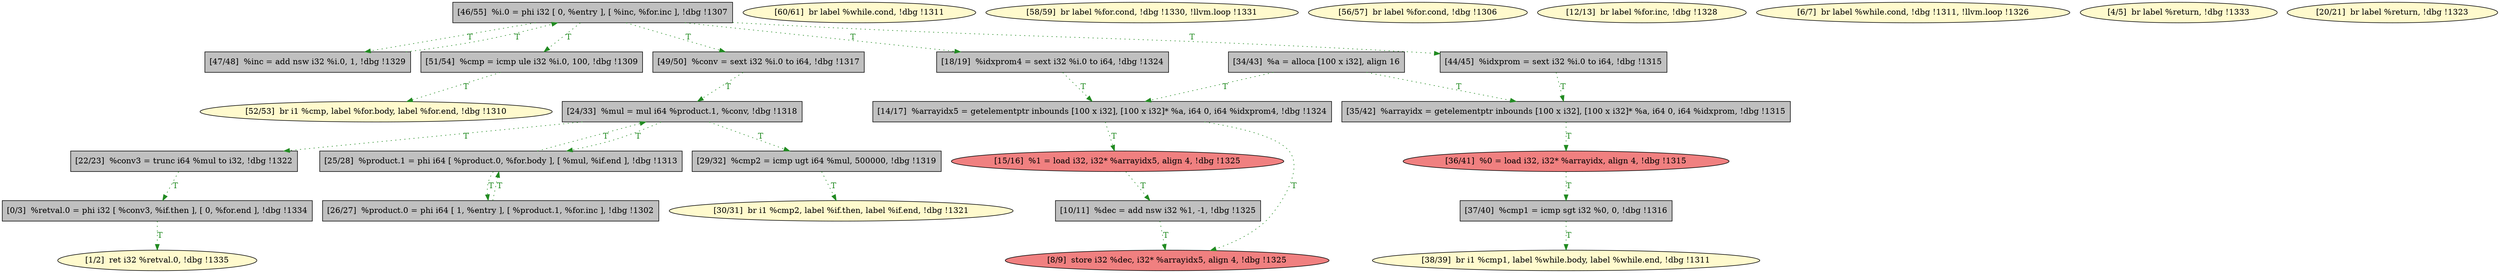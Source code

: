 
digraph G {


node76 [fillcolor=grey,label="[29/32]  %cmp2 = icmp ugt i64 %mul, 500000, !dbg !1319",shape=rectangle,style=filled ]
node74 [fillcolor=lemonchiffon,label="[60/61]  br label %while.cond, !dbg !1311",shape=ellipse,style=filled ]
node71 [fillcolor=grey,label="[51/54]  %cmp = icmp ule i32 %i.0, 100, !dbg !1309",shape=rectangle,style=filled ]
node70 [fillcolor=lemonchiffon,label="[58/59]  br label %for.cond, !dbg !1330, !llvm.loop !1331",shape=ellipse,style=filled ]
node69 [fillcolor=lightcoral,label="[36/41]  %0 = load i32, i32* %arrayidx, align 4, !dbg !1315",shape=ellipse,style=filled ]
node65 [fillcolor=lemonchiffon,label="[52/53]  br i1 %cmp, label %for.body, label %for.end, !dbg !1310",shape=ellipse,style=filled ]
node64 [fillcolor=lemonchiffon,label="[56/57]  br label %for.cond, !dbg !1306",shape=ellipse,style=filled ]
node72 [fillcolor=grey,label="[37/40]  %cmp1 = icmp sgt i32 %0, 0, !dbg !1316",shape=rectangle,style=filled ]
node63 [fillcolor=lemonchiffon,label="[30/31]  br i1 %cmp2, label %if.then, label %if.end, !dbg !1321",shape=ellipse,style=filled ]
node73 [fillcolor=grey,label="[47/48]  %inc = add nsw i32 %i.0, 1, !dbg !1329",shape=rectangle,style=filled ]
node68 [fillcolor=grey,label="[25/28]  %product.1 = phi i64 [ %product.0, %for.body ], [ %mul, %if.end ], !dbg !1313",shape=rectangle,style=filled ]
node62 [fillcolor=grey,label="[46/55]  %i.0 = phi i32 [ 0, %entry ], [ %inc, %for.inc ], !dbg !1307",shape=rectangle,style=filled ]
node51 [fillcolor=lemonchiffon,label="[12/13]  br label %for.inc, !dbg !1328",shape=ellipse,style=filled ]
node50 [fillcolor=grey,label="[10/11]  %dec = add nsw i32 %1, -1, !dbg !1325",shape=rectangle,style=filled ]
node75 [fillcolor=grey,label="[49/50]  %conv = sext i32 %i.0 to i64, !dbg !1317",shape=rectangle,style=filled ]
node49 [fillcolor=lightcoral,label="[8/9]  store i32 %dec, i32* %arrayidx5, align 4, !dbg !1325",shape=ellipse,style=filled ]
node67 [fillcolor=grey,label="[35/42]  %arrayidx = getelementptr inbounds [100 x i32], [100 x i32]* %a, i64 0, i64 %idxprom, !dbg !1315",shape=rectangle,style=filled ]
node48 [fillcolor=lemonchiffon,label="[6/7]  br label %while.cond, !dbg !1311, !llvm.loop !1326",shape=ellipse,style=filled ]
node61 [fillcolor=lemonchiffon,label="[1/2]  ret i32 %retval.0, !dbg !1335",shape=ellipse,style=filled ]
node47 [fillcolor=lemonchiffon,label="[4/5]  br label %return, !dbg !1333",shape=ellipse,style=filled ]
node52 [fillcolor=grey,label="[14/17]  %arrayidx5 = getelementptr inbounds [100 x i32], [100 x i32]* %a, i64 0, i64 %idxprom4, !dbg !1324",shape=rectangle,style=filled ]
node53 [fillcolor=grey,label="[18/19]  %idxprom4 = sext i32 %i.0 to i64, !dbg !1324",shape=rectangle,style=filled ]
node59 [fillcolor=grey,label="[26/27]  %product.0 = phi i64 [ 1, %entry ], [ %product.1, %for.inc ], !dbg !1302",shape=rectangle,style=filled ]
node54 [fillcolor=lemonchiffon,label="[20/21]  br label %return, !dbg !1323",shape=ellipse,style=filled ]
node66 [fillcolor=lemonchiffon,label="[38/39]  br i1 %cmp1, label %while.body, label %while.end, !dbg !1311",shape=ellipse,style=filled ]
node46 [fillcolor=grey,label="[0/3]  %retval.0 = phi i32 [ %conv3, %if.then ], [ 0, %for.end ], !dbg !1334",shape=rectangle,style=filled ]
node55 [fillcolor=lightcoral,label="[15/16]  %1 = load i32, i32* %arrayidx5, align 4, !dbg !1325",shape=ellipse,style=filled ]
node57 [fillcolor=grey,label="[24/33]  %mul = mul i64 %product.1, %conv, !dbg !1318",shape=rectangle,style=filled ]
node56 [fillcolor=grey,label="[22/23]  %conv3 = trunc i64 %mul to i32, !dbg !1322",shape=rectangle,style=filled ]
node58 [fillcolor=grey,label="[34/43]  %a = alloca [100 x i32], align 16",shape=rectangle,style=filled ]
node60 [fillcolor=grey,label="[44/45]  %idxprom = sext i32 %i.0 to i64, !dbg !1315",shape=rectangle,style=filled ]

node60->node67 [style=dotted,color=forestgreen,label="T",fontcolor=forestgreen ]
node68->node59 [style=dotted,color=forestgreen,label="T",fontcolor=forestgreen ]
node57->node56 [style=dotted,color=forestgreen,label="T",fontcolor=forestgreen ]
node58->node67 [style=dotted,color=forestgreen,label="T",fontcolor=forestgreen ]
node50->node49 [style=dotted,color=forestgreen,label="T",fontcolor=forestgreen ]
node46->node61 [style=dotted,color=forestgreen,label="T",fontcolor=forestgreen ]
node62->node53 [style=dotted,color=forestgreen,label="T",fontcolor=forestgreen ]
node57->node76 [style=dotted,color=forestgreen,label="T",fontcolor=forestgreen ]
node62->node73 [style=dotted,color=forestgreen,label="T",fontcolor=forestgreen ]
node68->node57 [style=dotted,color=forestgreen,label="T",fontcolor=forestgreen ]
node62->node75 [style=dotted,color=forestgreen,label="T",fontcolor=forestgreen ]
node73->node62 [style=dotted,color=forestgreen,label="T",fontcolor=forestgreen ]
node69->node72 [style=dotted,color=forestgreen,label="T",fontcolor=forestgreen ]
node75->node57 [style=dotted,color=forestgreen,label="T",fontcolor=forestgreen ]
node72->node66 [style=dotted,color=forestgreen,label="T",fontcolor=forestgreen ]
node55->node50 [style=dotted,color=forestgreen,label="T",fontcolor=forestgreen ]
node52->node55 [style=dotted,color=forestgreen,label="T",fontcolor=forestgreen ]
node58->node52 [style=dotted,color=forestgreen,label="T",fontcolor=forestgreen ]
node62->node71 [style=dotted,color=forestgreen,label="T",fontcolor=forestgreen ]
node62->node60 [style=dotted,color=forestgreen,label="T",fontcolor=forestgreen ]
node67->node69 [style=dotted,color=forestgreen,label="T",fontcolor=forestgreen ]
node59->node68 [style=dotted,color=forestgreen,label="T",fontcolor=forestgreen ]
node52->node49 [style=dotted,color=forestgreen,label="T",fontcolor=forestgreen ]
node53->node52 [style=dotted,color=forestgreen,label="T",fontcolor=forestgreen ]
node56->node46 [style=dotted,color=forestgreen,label="T",fontcolor=forestgreen ]
node57->node68 [style=dotted,color=forestgreen,label="T",fontcolor=forestgreen ]
node71->node65 [style=dotted,color=forestgreen,label="T",fontcolor=forestgreen ]
node76->node63 [style=dotted,color=forestgreen,label="T",fontcolor=forestgreen ]


}
